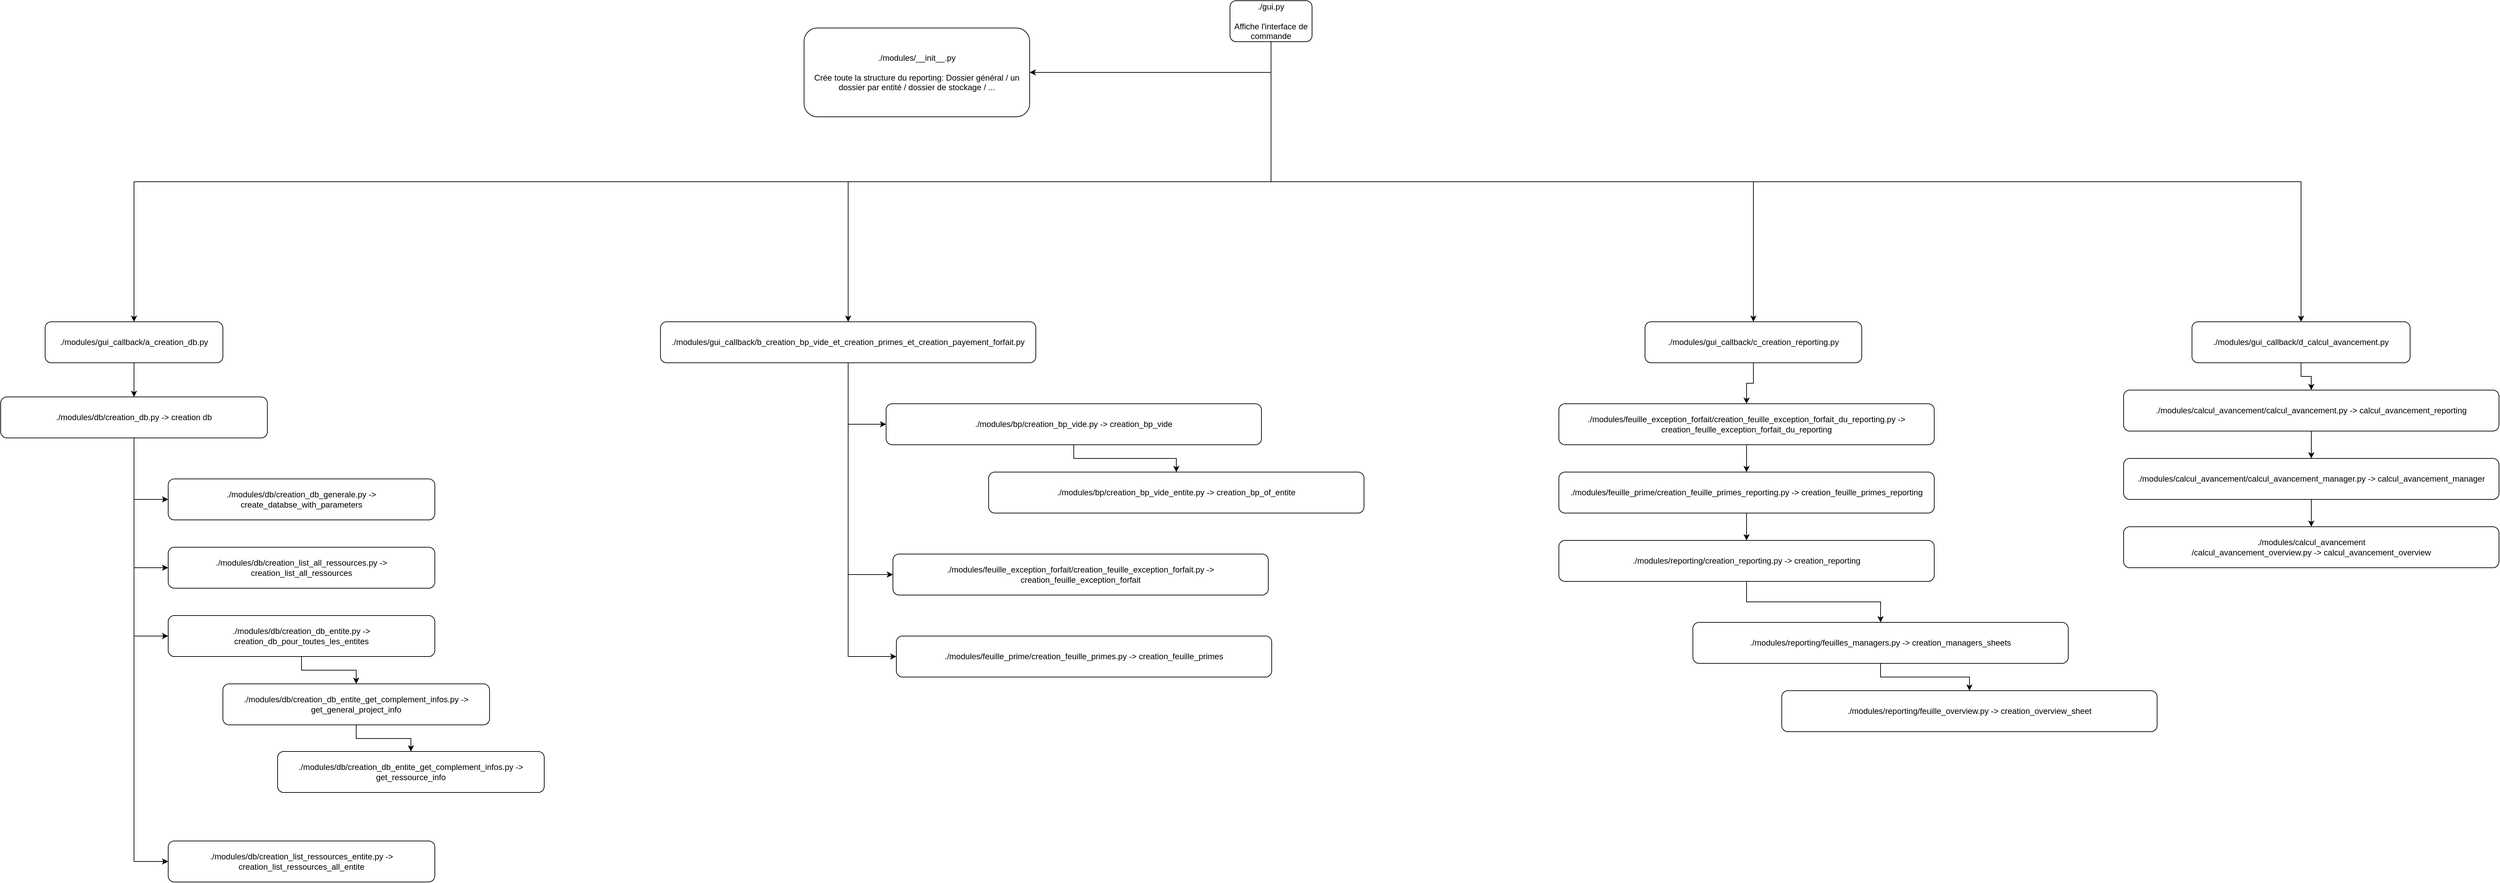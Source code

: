 <mxfile version="19.0.3" type="device"><diagram id="CvyuqZWlOobDm6GGIAZd" name="Page-1"><mxGraphModel dx="3114" dy="770" grid="1" gridSize="10" guides="1" tooltips="1" connect="1" arrows="1" fold="1" page="1" pageScale="1" pageWidth="827" pageHeight="1169" math="0" shadow="0"><root><mxCell id="0"/><mxCell id="1" parent="0"/><mxCell id="_s5owvkuw_SNSXmcI6on-3" style="edgeStyle=orthogonalEdgeStyle;rounded=0;orthogonalLoop=1;jettySize=auto;html=1;exitX=0.5;exitY=1;exitDx=0;exitDy=0;entryX=1;entryY=0.5;entryDx=0;entryDy=0;" edge="1" parent="1" source="_s5owvkuw_SNSXmcI6on-1" target="_s5owvkuw_SNSXmcI6on-2"><mxGeometry relative="1" as="geometry"/></mxCell><mxCell id="_s5owvkuw_SNSXmcI6on-12" style="edgeStyle=orthogonalEdgeStyle;rounded=0;orthogonalLoop=1;jettySize=auto;html=1;exitX=0.5;exitY=1;exitDx=0;exitDy=0;entryX=0.5;entryY=0;entryDx=0;entryDy=0;" edge="1" parent="1" source="_s5owvkuw_SNSXmcI6on-1" target="_s5owvkuw_SNSXmcI6on-4"><mxGeometry relative="1" as="geometry"/></mxCell><mxCell id="_s5owvkuw_SNSXmcI6on-13" style="edgeStyle=orthogonalEdgeStyle;rounded=0;orthogonalLoop=1;jettySize=auto;html=1;exitX=0.5;exitY=1;exitDx=0;exitDy=0;entryX=0.5;entryY=0;entryDx=0;entryDy=0;" edge="1" parent="1" source="_s5owvkuw_SNSXmcI6on-1" target="_s5owvkuw_SNSXmcI6on-5"><mxGeometry relative="1" as="geometry"/></mxCell><mxCell id="_s5owvkuw_SNSXmcI6on-14" style="edgeStyle=orthogonalEdgeStyle;rounded=0;orthogonalLoop=1;jettySize=auto;html=1;exitX=0.5;exitY=1;exitDx=0;exitDy=0;entryX=0.5;entryY=0;entryDx=0;entryDy=0;" edge="1" parent="1" source="_s5owvkuw_SNSXmcI6on-1" target="_s5owvkuw_SNSXmcI6on-10"><mxGeometry relative="1" as="geometry"/></mxCell><mxCell id="_s5owvkuw_SNSXmcI6on-15" style="edgeStyle=orthogonalEdgeStyle;rounded=0;orthogonalLoop=1;jettySize=auto;html=1;exitX=0.5;exitY=1;exitDx=0;exitDy=0;entryX=0.5;entryY=0;entryDx=0;entryDy=0;" edge="1" parent="1" source="_s5owvkuw_SNSXmcI6on-1" target="_s5owvkuw_SNSXmcI6on-11"><mxGeometry relative="1" as="geometry"/></mxCell><mxCell id="_s5owvkuw_SNSXmcI6on-1" value="./gui.py&lt;br&gt;&lt;br&gt;Affiche l'interface de commande" style="rounded=1;whiteSpace=wrap;html=1;" vertex="1" parent="1"><mxGeometry x="353" y="10" width="120" height="60" as="geometry"/></mxCell><mxCell id="_s5owvkuw_SNSXmcI6on-2" value="./modules/__init__.py&lt;br&gt;&lt;br&gt;Crée toute la structure du reporting: Dossier général / un dossier par entité / dossier de stockage / ..." style="rounded=1;whiteSpace=wrap;html=1;" vertex="1" parent="1"><mxGeometry x="-270" y="50" width="330" height="130" as="geometry"/></mxCell><mxCell id="_s5owvkuw_SNSXmcI6on-23" style="edgeStyle=orthogonalEdgeStyle;rounded=0;orthogonalLoop=1;jettySize=auto;html=1;exitX=0.5;exitY=1;exitDx=0;exitDy=0;entryX=0.5;entryY=0;entryDx=0;entryDy=0;" edge="1" parent="1" source="_s5owvkuw_SNSXmcI6on-4" target="_s5owvkuw_SNSXmcI6on-16"><mxGeometry relative="1" as="geometry"/></mxCell><mxCell id="_s5owvkuw_SNSXmcI6on-4" value="./modules/gui_callback/a_creation_db.py" style="rounded=1;whiteSpace=wrap;html=1;" vertex="1" parent="1"><mxGeometry x="-1380" y="480" width="260" height="60" as="geometry"/></mxCell><mxCell id="_s5owvkuw_SNSXmcI6on-43" style="edgeStyle=orthogonalEdgeStyle;rounded=0;orthogonalLoop=1;jettySize=auto;html=1;exitX=0.5;exitY=1;exitDx=0;exitDy=0;entryX=0;entryY=0.5;entryDx=0;entryDy=0;" edge="1" parent="1" source="_s5owvkuw_SNSXmcI6on-5" target="_s5owvkuw_SNSXmcI6on-36"><mxGeometry relative="1" as="geometry"/></mxCell><mxCell id="_s5owvkuw_SNSXmcI6on-44" style="edgeStyle=orthogonalEdgeStyle;rounded=0;orthogonalLoop=1;jettySize=auto;html=1;exitX=0.5;exitY=1;exitDx=0;exitDy=0;entryX=0;entryY=0.5;entryDx=0;entryDy=0;" edge="1" parent="1" source="_s5owvkuw_SNSXmcI6on-5" target="_s5owvkuw_SNSXmcI6on-37"><mxGeometry relative="1" as="geometry"/></mxCell><mxCell id="_s5owvkuw_SNSXmcI6on-45" style="edgeStyle=orthogonalEdgeStyle;rounded=0;orthogonalLoop=1;jettySize=auto;html=1;exitX=0.5;exitY=1;exitDx=0;exitDy=0;entryX=0;entryY=0.5;entryDx=0;entryDy=0;" edge="1" parent="1" source="_s5owvkuw_SNSXmcI6on-5" target="_s5owvkuw_SNSXmcI6on-38"><mxGeometry relative="1" as="geometry"/></mxCell><mxCell id="_s5owvkuw_SNSXmcI6on-5" value="./modules/gui_callback/b_creation_bp_vide_et_creation_primes_et_creation_payement_forfait.py" style="rounded=1;whiteSpace=wrap;html=1;" vertex="1" parent="1"><mxGeometry x="-480" y="480" width="549" height="60" as="geometry"/></mxCell><mxCell id="_s5owvkuw_SNSXmcI6on-47" style="edgeStyle=orthogonalEdgeStyle;rounded=0;orthogonalLoop=1;jettySize=auto;html=1;exitX=0.5;exitY=1;exitDx=0;exitDy=0;entryX=0.5;entryY=0;entryDx=0;entryDy=0;" edge="1" parent="1" source="_s5owvkuw_SNSXmcI6on-10" target="_s5owvkuw_SNSXmcI6on-46"><mxGeometry relative="1" as="geometry"/></mxCell><mxCell id="_s5owvkuw_SNSXmcI6on-10" value="./modules/gui_callback/c_creation_reporting.py" style="rounded=1;whiteSpace=wrap;html=1;" vertex="1" parent="1"><mxGeometry x="960" y="480" width="317" height="60" as="geometry"/></mxCell><mxCell id="_s5owvkuw_SNSXmcI6on-68" style="edgeStyle=orthogonalEdgeStyle;rounded=0;orthogonalLoop=1;jettySize=auto;html=1;exitX=0.5;exitY=1;exitDx=0;exitDy=0;" edge="1" parent="1" source="_s5owvkuw_SNSXmcI6on-11" target="_s5owvkuw_SNSXmcI6on-60"><mxGeometry relative="1" as="geometry"/></mxCell><mxCell id="_s5owvkuw_SNSXmcI6on-11" value="./modules/gui_callback/d_calcul_avancement.py" style="rounded=1;whiteSpace=wrap;html=1;" vertex="1" parent="1"><mxGeometry x="1760" y="480" width="319" height="60" as="geometry"/></mxCell><mxCell id="_s5owvkuw_SNSXmcI6on-24" style="edgeStyle=orthogonalEdgeStyle;rounded=0;orthogonalLoop=1;jettySize=auto;html=1;exitX=0.5;exitY=1;exitDx=0;exitDy=0;entryX=0;entryY=0.5;entryDx=0;entryDy=0;" edge="1" parent="1" source="_s5owvkuw_SNSXmcI6on-16" target="_s5owvkuw_SNSXmcI6on-18"><mxGeometry relative="1" as="geometry"/></mxCell><mxCell id="_s5owvkuw_SNSXmcI6on-25" style="edgeStyle=orthogonalEdgeStyle;rounded=0;orthogonalLoop=1;jettySize=auto;html=1;exitX=0.5;exitY=1;exitDx=0;exitDy=0;entryX=0;entryY=0.5;entryDx=0;entryDy=0;" edge="1" parent="1" source="_s5owvkuw_SNSXmcI6on-16" target="_s5owvkuw_SNSXmcI6on-19"><mxGeometry relative="1" as="geometry"/></mxCell><mxCell id="_s5owvkuw_SNSXmcI6on-26" style="edgeStyle=orthogonalEdgeStyle;rounded=0;orthogonalLoop=1;jettySize=auto;html=1;exitX=0.5;exitY=1;exitDx=0;exitDy=0;entryX=0;entryY=0.5;entryDx=0;entryDy=0;" edge="1" parent="1" source="_s5owvkuw_SNSXmcI6on-16" target="_s5owvkuw_SNSXmcI6on-20"><mxGeometry relative="1" as="geometry"/></mxCell><mxCell id="_s5owvkuw_SNSXmcI6on-34" style="edgeStyle=orthogonalEdgeStyle;rounded=0;orthogonalLoop=1;jettySize=auto;html=1;exitX=0.5;exitY=1;exitDx=0;exitDy=0;entryX=0;entryY=0.5;entryDx=0;entryDy=0;" edge="1" parent="1" source="_s5owvkuw_SNSXmcI6on-16" target="_s5owvkuw_SNSXmcI6on-21"><mxGeometry relative="1" as="geometry"/></mxCell><mxCell id="_s5owvkuw_SNSXmcI6on-16" value="./modules/db/creation_db.py -&amp;gt; creation db" style="rounded=1;whiteSpace=wrap;html=1;" vertex="1" parent="1"><mxGeometry x="-1445" y="590" width="390" height="60" as="geometry"/></mxCell><mxCell id="_s5owvkuw_SNSXmcI6on-18" value="./modules/db/creation_db_generale.py -&amp;gt; create_databse_with_parameters" style="rounded=1;whiteSpace=wrap;html=1;" vertex="1" parent="1"><mxGeometry x="-1200" y="710" width="390" height="60" as="geometry"/></mxCell><mxCell id="_s5owvkuw_SNSXmcI6on-19" value="./modules/db/creation_list_all_ressources.py -&amp;gt; creation_list_all_ressources" style="rounded=1;whiteSpace=wrap;html=1;" vertex="1" parent="1"><mxGeometry x="-1200" y="810" width="390" height="60" as="geometry"/></mxCell><mxCell id="_s5owvkuw_SNSXmcI6on-32" style="edgeStyle=orthogonalEdgeStyle;rounded=0;orthogonalLoop=1;jettySize=auto;html=1;exitX=0.5;exitY=1;exitDx=0;exitDy=0;entryX=0.5;entryY=0;entryDx=0;entryDy=0;" edge="1" parent="1" source="_s5owvkuw_SNSXmcI6on-20" target="_s5owvkuw_SNSXmcI6on-29"><mxGeometry relative="1" as="geometry"/></mxCell><mxCell id="_s5owvkuw_SNSXmcI6on-20" value="./modules/db/creation_db_entite.py -&amp;gt; creation_db_pour_toutes_les_entites" style="rounded=1;whiteSpace=wrap;html=1;" vertex="1" parent="1"><mxGeometry x="-1200" y="910" width="390" height="60" as="geometry"/></mxCell><mxCell id="_s5owvkuw_SNSXmcI6on-21" value="./modules/db/creation_list_ressources_entite.py -&amp;gt; creation_list_ressources_all_entite" style="rounded=1;whiteSpace=wrap;html=1;" vertex="1" parent="1"><mxGeometry x="-1200" y="1240" width="390" height="60" as="geometry"/></mxCell><mxCell id="_s5owvkuw_SNSXmcI6on-33" style="edgeStyle=orthogonalEdgeStyle;rounded=0;orthogonalLoop=1;jettySize=auto;html=1;exitX=0.5;exitY=1;exitDx=0;exitDy=0;entryX=0.5;entryY=0;entryDx=0;entryDy=0;" edge="1" parent="1" source="_s5owvkuw_SNSXmcI6on-29" target="_s5owvkuw_SNSXmcI6on-31"><mxGeometry relative="1" as="geometry"/></mxCell><mxCell id="_s5owvkuw_SNSXmcI6on-29" value="./modules/db/creation_db_entite_get_complement_infos.py -&amp;gt; get_general_project_info" style="rounded=1;whiteSpace=wrap;html=1;" vertex="1" parent="1"><mxGeometry x="-1120" y="1010" width="390" height="60" as="geometry"/></mxCell><mxCell id="_s5owvkuw_SNSXmcI6on-31" value="./modules/db/creation_db_entite_get_complement_infos.py -&amp;gt; get_ressource_info" style="rounded=1;whiteSpace=wrap;html=1;" vertex="1" parent="1"><mxGeometry x="-1040" y="1109" width="390" height="60" as="geometry"/></mxCell><mxCell id="_s5owvkuw_SNSXmcI6on-40" style="edgeStyle=orthogonalEdgeStyle;rounded=0;orthogonalLoop=1;jettySize=auto;html=1;exitX=0.5;exitY=1;exitDx=0;exitDy=0;entryX=0.5;entryY=0;entryDx=0;entryDy=0;" edge="1" parent="1" source="_s5owvkuw_SNSXmcI6on-36" target="_s5owvkuw_SNSXmcI6on-39"><mxGeometry relative="1" as="geometry"/></mxCell><mxCell id="_s5owvkuw_SNSXmcI6on-36" value="./modules/bp/creation_bp_vide.py -&amp;gt; creation_bp_vide" style="rounded=1;whiteSpace=wrap;html=1;" vertex="1" parent="1"><mxGeometry x="-150" y="600" width="549" height="60" as="geometry"/></mxCell><mxCell id="_s5owvkuw_SNSXmcI6on-37" value="./modules/feuille_exception_forfait/creation_feuille_exception_forfait.py -&amp;gt; creation_feuille_exception_forfait" style="rounded=1;whiteSpace=wrap;html=1;" vertex="1" parent="1"><mxGeometry x="-140" y="820" width="549" height="60" as="geometry"/></mxCell><mxCell id="_s5owvkuw_SNSXmcI6on-38" value="./modules/feuille_prime/creation_feuille_primes.py -&amp;gt; creation_feuille_primes" style="rounded=1;whiteSpace=wrap;html=1;" vertex="1" parent="1"><mxGeometry x="-135" y="940" width="549" height="60" as="geometry"/></mxCell><mxCell id="_s5owvkuw_SNSXmcI6on-39" value="./modules/bp/creation_bp_vide_entite.py -&amp;gt; creation_bp_of_entite" style="rounded=1;whiteSpace=wrap;html=1;" vertex="1" parent="1"><mxGeometry y="700" width="549" height="60" as="geometry"/></mxCell><mxCell id="_s5owvkuw_SNSXmcI6on-53" style="edgeStyle=orthogonalEdgeStyle;rounded=0;orthogonalLoop=1;jettySize=auto;html=1;exitX=0.5;exitY=1;exitDx=0;exitDy=0;entryX=0.5;entryY=0;entryDx=0;entryDy=0;" edge="1" parent="1" source="_s5owvkuw_SNSXmcI6on-46" target="_s5owvkuw_SNSXmcI6on-48"><mxGeometry relative="1" as="geometry"/></mxCell><mxCell id="_s5owvkuw_SNSXmcI6on-46" value="./modules/feuille_exception_forfait/creation_feuille_exception_forfait_du_reporting.py -&amp;gt; creation_feuille_exception_forfait_du_reporting" style="rounded=1;whiteSpace=wrap;html=1;" vertex="1" parent="1"><mxGeometry x="834" y="600" width="549" height="60" as="geometry"/></mxCell><mxCell id="_s5owvkuw_SNSXmcI6on-54" style="edgeStyle=orthogonalEdgeStyle;rounded=0;orthogonalLoop=1;jettySize=auto;html=1;exitX=0.5;exitY=1;exitDx=0;exitDy=0;entryX=0.5;entryY=0;entryDx=0;entryDy=0;" edge="1" parent="1" source="_s5owvkuw_SNSXmcI6on-48" target="_s5owvkuw_SNSXmcI6on-49"><mxGeometry relative="1" as="geometry"/></mxCell><mxCell id="_s5owvkuw_SNSXmcI6on-48" value="./modules/feuille_prime/creation_feuille_primes_reporting.py -&amp;gt; creation_feuille_primes_reporting" style="rounded=1;whiteSpace=wrap;html=1;" vertex="1" parent="1"><mxGeometry x="834" y="700" width="549" height="60" as="geometry"/></mxCell><mxCell id="_s5owvkuw_SNSXmcI6on-56" style="edgeStyle=orthogonalEdgeStyle;rounded=0;orthogonalLoop=1;jettySize=auto;html=1;exitX=0.5;exitY=1;exitDx=0;exitDy=0;" edge="1" parent="1" source="_s5owvkuw_SNSXmcI6on-49" target="_s5owvkuw_SNSXmcI6on-52"><mxGeometry relative="1" as="geometry"/></mxCell><mxCell id="_s5owvkuw_SNSXmcI6on-49" value="./modules/reporting/creation_reporting.py -&amp;gt; creation_reporting" style="rounded=1;whiteSpace=wrap;html=1;" vertex="1" parent="1"><mxGeometry x="834" y="800" width="549" height="60" as="geometry"/></mxCell><mxCell id="_s5owvkuw_SNSXmcI6on-51" value="./modules/reporting/feuille_overview.py -&amp;gt; creation_overview_sheet" style="rounded=1;whiteSpace=wrap;html=1;" vertex="1" parent="1"><mxGeometry x="1160" y="1020" width="549" height="60" as="geometry"/></mxCell><mxCell id="_s5owvkuw_SNSXmcI6on-57" style="edgeStyle=orthogonalEdgeStyle;rounded=0;orthogonalLoop=1;jettySize=auto;html=1;exitX=0.5;exitY=1;exitDx=0;exitDy=0;" edge="1" parent="1" source="_s5owvkuw_SNSXmcI6on-52" target="_s5owvkuw_SNSXmcI6on-51"><mxGeometry relative="1" as="geometry"/></mxCell><mxCell id="_s5owvkuw_SNSXmcI6on-52" value="./modules/reporting/feuilles_managers.py -&amp;gt; creation_managers_sheets" style="rounded=1;whiteSpace=wrap;html=1;" vertex="1" parent="1"><mxGeometry x="1030" y="920" width="549" height="60" as="geometry"/></mxCell><mxCell id="_s5owvkuw_SNSXmcI6on-59" style="edgeStyle=orthogonalEdgeStyle;rounded=0;orthogonalLoop=1;jettySize=auto;html=1;exitX=0.5;exitY=1;exitDx=0;exitDy=0;entryX=0.5;entryY=0;entryDx=0;entryDy=0;" edge="1" source="_s5owvkuw_SNSXmcI6on-60" target="_s5owvkuw_SNSXmcI6on-62" parent="1"><mxGeometry relative="1" as="geometry"/></mxCell><mxCell id="_s5owvkuw_SNSXmcI6on-60" value="./modules/calcul_avancement/calcul_avancement.py -&amp;gt; calcul_avancement_reporting" style="rounded=1;whiteSpace=wrap;html=1;" vertex="1" parent="1"><mxGeometry x="1660" y="580" width="549" height="60" as="geometry"/></mxCell><mxCell id="_s5owvkuw_SNSXmcI6on-61" style="edgeStyle=orthogonalEdgeStyle;rounded=0;orthogonalLoop=1;jettySize=auto;html=1;exitX=0.5;exitY=1;exitDx=0;exitDy=0;entryX=0.5;entryY=0;entryDx=0;entryDy=0;" edge="1" source="_s5owvkuw_SNSXmcI6on-62" target="_s5owvkuw_SNSXmcI6on-64" parent="1"><mxGeometry relative="1" as="geometry"/></mxCell><mxCell id="_s5owvkuw_SNSXmcI6on-62" value="./modules/calcul_avancement/calcul_avancement_manager.py -&amp;gt; calcul_avancement_manager" style="rounded=1;whiteSpace=wrap;html=1;" vertex="1" parent="1"><mxGeometry x="1660" y="680" width="549" height="60" as="geometry"/></mxCell><mxCell id="_s5owvkuw_SNSXmcI6on-64" value="./modules/calcul_avancement&lt;br&gt;/calcul_avancement_overview.py -&amp;gt; calcul_avancement_overview" style="rounded=1;whiteSpace=wrap;html=1;" vertex="1" parent="1"><mxGeometry x="1660" y="780" width="549" height="60" as="geometry"/></mxCell></root></mxGraphModel></diagram></mxfile>